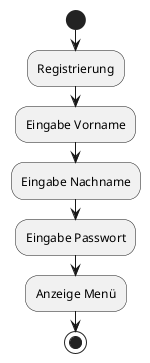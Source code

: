 @startuml
start
:Registrierung;
:Eingabe Vorname;
:Eingabe Nachname;
:Eingabe Passwort;
:Anzeige Menü;
stop
@enduml